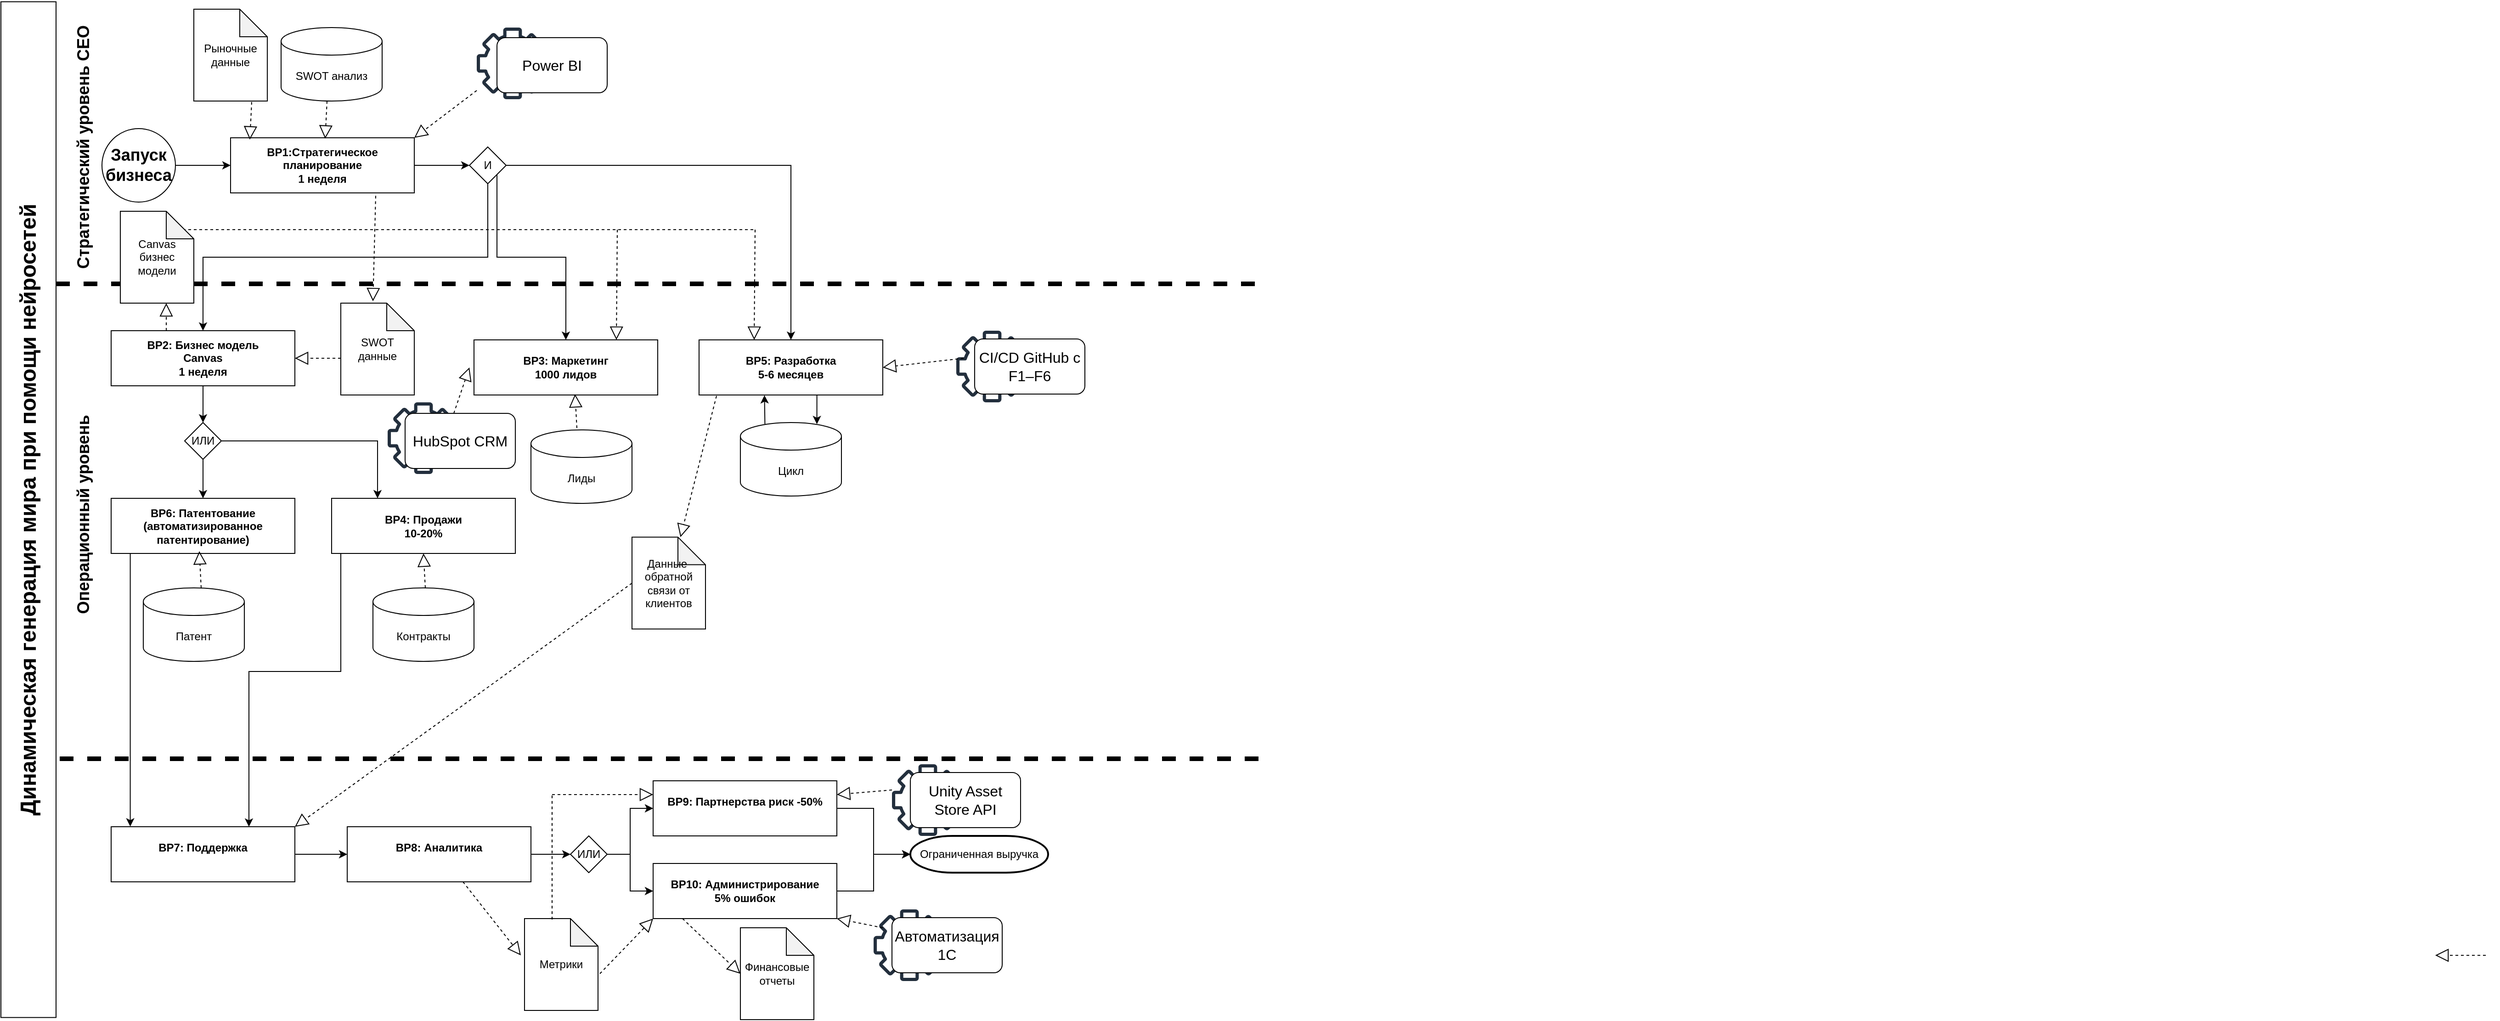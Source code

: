 <mxfile version="28.1.2">
  <diagram name="Страница — 1" id="Oh3ndWDYXaAiMdVUiXJQ">
    <mxGraphModel dx="1737" dy="1100" grid="1" gridSize="10" guides="1" tooltips="1" connect="1" arrows="1" fold="1" page="1" pageScale="1" pageWidth="827" pageHeight="1169" math="0" shadow="0">
      <root>
        <mxCell id="0" />
        <mxCell id="1" parent="0" />
        <mxCell id="Ap6drNKLF8KPqdpdFq5l-1" value="" style="endArrow=none;dashed=1;html=1;rounded=0;strokeWidth=5;" edge="1" parent="1">
          <mxGeometry width="50" height="50" relative="1" as="geometry">
            <mxPoint x="359.99" y="559" as="sourcePoint" />
            <mxPoint x="1679.99" y="559" as="targetPoint" />
          </mxGeometry>
        </mxCell>
        <mxCell id="Ap6drNKLF8KPqdpdFq5l-2" value="&lt;font style=&quot;font-size: 24px;&quot;&gt;&lt;b&gt;Динамическая генерация мира при помощи нейросетей&lt;/b&gt;&lt;/font&gt;" style="rounded=0;whiteSpace=wrap;html=1;rotation=-90;" vertex="1" parent="1">
          <mxGeometry x="-222.9" y="774.8" width="1105.8" height="60" as="geometry" />
        </mxCell>
        <mxCell id="Ap6drNKLF8KPqdpdFq5l-3" value="" style="endArrow=none;dashed=1;html=1;rounded=0;strokeWidth=5;" edge="1" parent="1">
          <mxGeometry width="50" height="50" relative="1" as="geometry">
            <mxPoint x="363.99" y="1076" as="sourcePoint" />
            <mxPoint x="1683.99" y="1076" as="targetPoint" />
          </mxGeometry>
        </mxCell>
        <mxCell id="Ap6drNKLF8KPqdpdFq5l-4" style="edgeStyle=orthogonalEdgeStyle;rounded=0;orthogonalLoop=1;jettySize=auto;html=1;exitX=1;exitY=0.5;exitDx=0;exitDy=0;entryX=0;entryY=0.5;entryDx=0;entryDy=0;" edge="1" parent="1" source="Ap6drNKLF8KPqdpdFq5l-5" target="Ap6drNKLF8KPqdpdFq5l-7">
          <mxGeometry relative="1" as="geometry" />
        </mxCell>
        <mxCell id="Ap6drNKLF8KPqdpdFq5l-5" value="&lt;font style=&quot;font-size: 18px;&quot;&gt;&lt;b&gt;Запуск бизнеса&lt;/b&gt;&lt;/font&gt;" style="ellipse;whiteSpace=wrap;html=1;aspect=fixed;" vertex="1" parent="1">
          <mxGeometry x="409.99" y="390" width="80" height="80" as="geometry" />
        </mxCell>
        <mxCell id="Ap6drNKLF8KPqdpdFq5l-6" style="edgeStyle=orthogonalEdgeStyle;rounded=0;orthogonalLoop=1;jettySize=auto;html=1;exitX=1;exitY=0.5;exitDx=0;exitDy=0;entryX=0;entryY=0.5;entryDx=0;entryDy=0;" edge="1" parent="1" source="Ap6drNKLF8KPqdpdFq5l-7" target="Ap6drNKLF8KPqdpdFq5l-11">
          <mxGeometry relative="1" as="geometry" />
        </mxCell>
        <mxCell id="Ap6drNKLF8KPqdpdFq5l-7" value="&lt;b&gt;BP1:Стратегическое планирование&lt;/b&gt;&lt;div&gt;&lt;b&gt;1 неделя&lt;/b&gt;&lt;/div&gt;" style="rounded=0;whiteSpace=wrap;html=1;" vertex="1" parent="1">
          <mxGeometry x="549.99" y="400" width="200" height="60" as="geometry" />
        </mxCell>
        <mxCell id="Ap6drNKLF8KPqdpdFq5l-8" style="edgeStyle=orthogonalEdgeStyle;rounded=0;orthogonalLoop=1;jettySize=auto;html=1;exitX=0.5;exitY=1;exitDx=0;exitDy=0;entryX=0.5;entryY=0;entryDx=0;entryDy=0;" edge="1" parent="1" source="Ap6drNKLF8KPqdpdFq5l-11" target="Ap6drNKLF8KPqdpdFq5l-15">
          <mxGeometry relative="1" as="geometry" />
        </mxCell>
        <mxCell id="Ap6drNKLF8KPqdpdFq5l-9" style="edgeStyle=orthogonalEdgeStyle;rounded=0;orthogonalLoop=1;jettySize=auto;html=1;exitX=1;exitY=0.5;exitDx=0;exitDy=0;" edge="1" parent="1" source="Ap6drNKLF8KPqdpdFq5l-11" target="Ap6drNKLF8KPqdpdFq5l-27">
          <mxGeometry relative="1" as="geometry" />
        </mxCell>
        <mxCell id="Ap6drNKLF8KPqdpdFq5l-10" style="edgeStyle=orthogonalEdgeStyle;rounded=0;orthogonalLoop=1;jettySize=auto;html=1;exitX=1;exitY=1;exitDx=0;exitDy=0;entryX=0.5;entryY=0;entryDx=0;entryDy=0;" edge="1" parent="1" source="Ap6drNKLF8KPqdpdFq5l-11" target="Ap6drNKLF8KPqdpdFq5l-29">
          <mxGeometry relative="1" as="geometry">
            <Array as="points">
              <mxPoint x="839.99" y="530" />
              <mxPoint x="914.99" y="530" />
            </Array>
          </mxGeometry>
        </mxCell>
        <mxCell id="Ap6drNKLF8KPqdpdFq5l-11" value="И" style="rhombus;whiteSpace=wrap;html=1;" vertex="1" parent="1">
          <mxGeometry x="809.99" y="410" width="40" height="40" as="geometry" />
        </mxCell>
        <mxCell id="Ap6drNKLF8KPqdpdFq5l-12" value="SWOT анализ" style="shape=cylinder3;whiteSpace=wrap;html=1;boundedLbl=1;backgroundOutline=1;size=15;" vertex="1" parent="1">
          <mxGeometry x="604.99" y="280" width="110" height="80" as="geometry" />
        </mxCell>
        <mxCell id="Ap6drNKLF8KPqdpdFq5l-13" value="" style="endArrow=block;dashed=1;endFill=0;endSize=12;html=1;rounded=0;" edge="1" parent="1">
          <mxGeometry width="160" relative="1" as="geometry">
            <mxPoint x="654.99" y="360" as="sourcePoint" />
            <mxPoint x="652.99" y="401" as="targetPoint" />
          </mxGeometry>
        </mxCell>
        <mxCell id="Ap6drNKLF8KPqdpdFq5l-14" style="edgeStyle=orthogonalEdgeStyle;rounded=0;orthogonalLoop=1;jettySize=auto;html=1;exitX=0.5;exitY=1;exitDx=0;exitDy=0;entryX=0.5;entryY=0;entryDx=0;entryDy=0;" edge="1" parent="1" source="Ap6drNKLF8KPqdpdFq5l-15" target="Ap6drNKLF8KPqdpdFq5l-18">
          <mxGeometry relative="1" as="geometry" />
        </mxCell>
        <mxCell id="Ap6drNKLF8KPqdpdFq5l-15" value="&lt;b&gt;BP2: Бизнес модель&lt;/b&gt;&lt;div&gt;&lt;b&gt;Canvas&lt;/b&gt;&lt;/div&gt;&lt;div&gt;&lt;b&gt;1 неделя&lt;/b&gt;&lt;/div&gt;" style="rounded=0;whiteSpace=wrap;html=1;" vertex="1" parent="1">
          <mxGeometry x="419.99" y="610" width="200" height="60" as="geometry" />
        </mxCell>
        <mxCell id="Ap6drNKLF8KPqdpdFq5l-16" style="edgeStyle=orthogonalEdgeStyle;rounded=0;orthogonalLoop=1;jettySize=auto;html=1;exitX=0.5;exitY=1;exitDx=0;exitDy=0;entryX=0.5;entryY=0;entryDx=0;entryDy=0;" edge="1" parent="1" source="Ap6drNKLF8KPqdpdFq5l-18" target="Ap6drNKLF8KPqdpdFq5l-19">
          <mxGeometry relative="1" as="geometry" />
        </mxCell>
        <mxCell id="Ap6drNKLF8KPqdpdFq5l-17" style="edgeStyle=orthogonalEdgeStyle;rounded=0;orthogonalLoop=1;jettySize=auto;html=1;exitX=1;exitY=0.5;exitDx=0;exitDy=0;entryX=0.25;entryY=0;entryDx=0;entryDy=0;" edge="1" parent="1" source="Ap6drNKLF8KPqdpdFq5l-18" target="Ap6drNKLF8KPqdpdFq5l-21">
          <mxGeometry relative="1" as="geometry" />
        </mxCell>
        <mxCell id="Ap6drNKLF8KPqdpdFq5l-18" value="ИЛИ" style="rhombus;whiteSpace=wrap;html=1;" vertex="1" parent="1">
          <mxGeometry x="499.99" y="710" width="40" height="40" as="geometry" />
        </mxCell>
        <mxCell id="Ap6drNKLF8KPqdpdFq5l-19" value="&lt;b&gt;BP6: Патентование&lt;/b&gt;&lt;div&gt;&lt;b&gt;(автоматизированное патентирование)&lt;/b&gt;&lt;/div&gt;" style="rounded=0;whiteSpace=wrap;html=1;" vertex="1" parent="1">
          <mxGeometry x="419.99" y="792.5" width="200" height="60" as="geometry" />
        </mxCell>
        <mxCell id="Ap6drNKLF8KPqdpdFq5l-20" style="edgeStyle=orthogonalEdgeStyle;rounded=0;orthogonalLoop=1;jettySize=auto;html=1;exitX=0.25;exitY=1;exitDx=0;exitDy=0;entryX=0.75;entryY=0;entryDx=0;entryDy=0;" edge="1" parent="1" source="Ap6drNKLF8KPqdpdFq5l-21" target="Ap6drNKLF8KPqdpdFq5l-35">
          <mxGeometry relative="1" as="geometry">
            <Array as="points">
              <mxPoint x="669.99" y="853" />
              <mxPoint x="669.99" y="981" />
              <mxPoint x="569.99" y="981" />
            </Array>
          </mxGeometry>
        </mxCell>
        <mxCell id="Ap6drNKLF8KPqdpdFq5l-21" value="&lt;b&gt;BP4: Продажи&lt;/b&gt;&lt;div&gt;&lt;b&gt;10-20%&lt;/b&gt;&lt;/div&gt;" style="rounded=0;whiteSpace=wrap;html=1;" vertex="1" parent="1">
          <mxGeometry x="659.99" y="792.5" width="200" height="60" as="geometry" />
        </mxCell>
        <mxCell id="Ap6drNKLF8KPqdpdFq5l-22" value="Патент" style="shape=cylinder3;whiteSpace=wrap;html=1;boundedLbl=1;backgroundOutline=1;size=15;" vertex="1" parent="1">
          <mxGeometry x="454.99" y="890" width="110" height="80" as="geometry" />
        </mxCell>
        <mxCell id="Ap6drNKLF8KPqdpdFq5l-23" value="Контракты" style="shape=cylinder3;whiteSpace=wrap;html=1;boundedLbl=1;backgroundOutline=1;size=15;" vertex="1" parent="1">
          <mxGeometry x="704.99" y="890" width="110" height="80" as="geometry" />
        </mxCell>
        <mxCell id="Ap6drNKLF8KPqdpdFq5l-24" value="" style="endArrow=block;dashed=1;endFill=0;endSize=12;html=1;rounded=0;entryX=0.5;entryY=1;entryDx=0;entryDy=0;" edge="1" parent="1" target="Ap6drNKLF8KPqdpdFq5l-21">
          <mxGeometry width="160" relative="1" as="geometry">
            <mxPoint x="761.99" y="890" as="sourcePoint" />
            <mxPoint x="759.99" y="850" as="targetPoint" />
          </mxGeometry>
        </mxCell>
        <mxCell id="Ap6drNKLF8KPqdpdFq5l-25" value="" style="endArrow=block;dashed=1;endFill=0;endSize=12;html=1;rounded=0;" edge="1" parent="1">
          <mxGeometry width="160" relative="1" as="geometry">
            <mxPoint x="517.99" y="890" as="sourcePoint" />
            <mxPoint x="515.99" y="850" as="targetPoint" />
          </mxGeometry>
        </mxCell>
        <mxCell id="Ap6drNKLF8KPqdpdFq5l-26" style="edgeStyle=orthogonalEdgeStyle;rounded=0;orthogonalLoop=1;jettySize=auto;html=1;exitX=0.75;exitY=1;exitDx=0;exitDy=0;entryX=1;entryY=0;entryDx=0;entryDy=0;" edge="1" parent="1" source="Ap6drNKLF8KPqdpdFq5l-27">
          <mxGeometry relative="1" as="geometry">
            <mxPoint x="1188.274" y="711.716" as="targetPoint" />
          </mxGeometry>
        </mxCell>
        <mxCell id="Ap6drNKLF8KPqdpdFq5l-27" value="&lt;b&gt;BP5: Разработка&lt;br&gt;5-6 месяцев&lt;/b&gt;" style="rounded=0;whiteSpace=wrap;html=1;" vertex="1" parent="1">
          <mxGeometry x="1059.99" y="620" width="200" height="60" as="geometry" />
        </mxCell>
        <mxCell id="Ap6drNKLF8KPqdpdFq5l-28" style="edgeStyle=orthogonalEdgeStyle;rounded=0;orthogonalLoop=1;jettySize=auto;html=1;exitX=0;exitY=0;exitDx=0;exitDy=0;entryX=0.356;entryY=1.004;entryDx=0;entryDy=0;entryPerimeter=0;" edge="1" parent="1" target="Ap6drNKLF8KPqdpdFq5l-27">
          <mxGeometry relative="1" as="geometry">
            <mxPoint x="1131.706" y="711.716" as="sourcePoint" />
          </mxGeometry>
        </mxCell>
        <mxCell id="Ap6drNKLF8KPqdpdFq5l-29" value="&lt;b&gt;BP3: Маркетинг&lt;br&gt;1000 лидов&lt;/b&gt;" style="rounded=0;whiteSpace=wrap;html=1;" vertex="1" parent="1">
          <mxGeometry x="814.99" y="620" width="200" height="60" as="geometry" />
        </mxCell>
        <mxCell id="Ap6drNKLF8KPqdpdFq5l-30" value="Лиды" style="shape=cylinder3;whiteSpace=wrap;html=1;boundedLbl=1;backgroundOutline=1;size=15;" vertex="1" parent="1">
          <mxGeometry x="876.99" y="718" width="110" height="80" as="geometry" />
        </mxCell>
        <mxCell id="Ap6drNKLF8KPqdpdFq5l-31" value="" style="endArrow=block;dashed=1;endFill=0;endSize=12;html=1;rounded=0;entryX=0.5;entryY=1;entryDx=0;entryDy=0;" edge="1" parent="1">
          <mxGeometry width="160" relative="1" as="geometry">
            <mxPoint x="926.99" y="716" as="sourcePoint" />
            <mxPoint x="924.99" y="679" as="targetPoint" />
          </mxGeometry>
        </mxCell>
        <mxCell id="Ap6drNKLF8KPqdpdFq5l-32" value="&lt;b&gt;&lt;font style=&quot;font-size: 18px;&quot;&gt;Стратегический уровень CEO&lt;/font&gt;&lt;/b&gt;" style="text;html=1;align=center;verticalAlign=middle;whiteSpace=wrap;rounded=0;rotation=-90;" vertex="1" parent="1">
          <mxGeometry x="229.99" y="380" width="320" height="60" as="geometry" />
        </mxCell>
        <mxCell id="Ap6drNKLF8KPqdpdFq5l-33" value="&lt;font style=&quot;font-size: 18px;&quot;&gt;&lt;b&gt;Операционный уровень&lt;/b&gt;&lt;/font&gt;" style="text;html=1;align=center;verticalAlign=middle;whiteSpace=wrap;rounded=0;rotation=-90;" vertex="1" parent="1">
          <mxGeometry x="149.99" y="780" width="480" height="60" as="geometry" />
        </mxCell>
        <mxCell id="Ap6drNKLF8KPqdpdFq5l-34" style="edgeStyle=orthogonalEdgeStyle;rounded=0;orthogonalLoop=1;jettySize=auto;html=1;exitX=1;exitY=0.5;exitDx=0;exitDy=0;entryX=0;entryY=0.5;entryDx=0;entryDy=0;" edge="1" parent="1" source="Ap6drNKLF8KPqdpdFq5l-35" target="Ap6drNKLF8KPqdpdFq5l-37">
          <mxGeometry relative="1" as="geometry" />
        </mxCell>
        <mxCell id="Ap6drNKLF8KPqdpdFq5l-35" value="&lt;b&gt;BP7: Поддержка&lt;/b&gt;&lt;div&gt;&lt;br&gt;&lt;/div&gt;" style="rounded=0;whiteSpace=wrap;html=1;" vertex="1" parent="1">
          <mxGeometry x="419.99" y="1150" width="200" height="60" as="geometry" />
        </mxCell>
        <mxCell id="Ap6drNKLF8KPqdpdFq5l-36" style="edgeStyle=orthogonalEdgeStyle;rounded=0;orthogonalLoop=1;jettySize=auto;html=1;exitX=1;exitY=0.5;exitDx=0;exitDy=0;entryX=0;entryY=0.5;entryDx=0;entryDy=0;" edge="1" parent="1" source="Ap6drNKLF8KPqdpdFq5l-37" target="Ap6drNKLF8KPqdpdFq5l-41">
          <mxGeometry relative="1" as="geometry" />
        </mxCell>
        <mxCell id="Ap6drNKLF8KPqdpdFq5l-37" value="&lt;b&gt;BP8: Аналитика&lt;/b&gt;&lt;div&gt;&lt;br&gt;&lt;/div&gt;" style="rounded=0;whiteSpace=wrap;html=1;" vertex="1" parent="1">
          <mxGeometry x="676.99" y="1150" width="200" height="60" as="geometry" />
        </mxCell>
        <mxCell id="Ap6drNKLF8KPqdpdFq5l-38" style="edgeStyle=orthogonalEdgeStyle;rounded=0;orthogonalLoop=1;jettySize=auto;html=1;exitX=0;exitY=1;exitDx=0;exitDy=0;entryX=0.104;entryY=-0.004;entryDx=0;entryDy=0;entryPerimeter=0;" edge="1" parent="1" source="Ap6drNKLF8KPqdpdFq5l-19" target="Ap6drNKLF8KPqdpdFq5l-35">
          <mxGeometry relative="1" as="geometry">
            <Array as="points">
              <mxPoint x="440.99" y="853" />
            </Array>
          </mxGeometry>
        </mxCell>
        <mxCell id="Ap6drNKLF8KPqdpdFq5l-39" style="edgeStyle=orthogonalEdgeStyle;rounded=0;orthogonalLoop=1;jettySize=auto;html=1;exitX=1;exitY=0.5;exitDx=0;exitDy=0;entryX=0;entryY=0.5;entryDx=0;entryDy=0;" edge="1" parent="1" source="Ap6drNKLF8KPqdpdFq5l-41" target="Ap6drNKLF8KPqdpdFq5l-42">
          <mxGeometry relative="1" as="geometry" />
        </mxCell>
        <mxCell id="Ap6drNKLF8KPqdpdFq5l-40" style="edgeStyle=orthogonalEdgeStyle;rounded=0;orthogonalLoop=1;jettySize=auto;html=1;exitX=1;exitY=0.5;exitDx=0;exitDy=0;entryX=0;entryY=0.5;entryDx=0;entryDy=0;" edge="1" parent="1" source="Ap6drNKLF8KPqdpdFq5l-41" target="Ap6drNKLF8KPqdpdFq5l-43">
          <mxGeometry relative="1" as="geometry" />
        </mxCell>
        <mxCell id="Ap6drNKLF8KPqdpdFq5l-41" value="ИЛИ" style="rhombus;whiteSpace=wrap;html=1;" vertex="1" parent="1">
          <mxGeometry x="919.99" y="1160" width="40" height="40" as="geometry" />
        </mxCell>
        <mxCell id="Ap6drNKLF8KPqdpdFq5l-42" value="&lt;b&gt;&lt;font style=&quot;font-size: 12px;&quot;&gt;BP9: Партнерства риск -50%&lt;/font&gt;&lt;/b&gt;&lt;div&gt;&lt;div style=&quot;background-color: transparent; font-family: sans-serif;&quot;&gt;&lt;br&gt;&lt;/div&gt;&lt;/div&gt;" style="rounded=0;whiteSpace=wrap;html=1;align=center;" vertex="1" parent="1">
          <mxGeometry x="1009.99" y="1100" width="200" height="60" as="geometry" />
        </mxCell>
        <mxCell id="Ap6drNKLF8KPqdpdFq5l-43" value="&lt;b&gt;BP10: Администрирование&lt;/b&gt;&lt;div&gt;&lt;b&gt;5% ошибок&lt;/b&gt;&lt;/div&gt;" style="rounded=0;whiteSpace=wrap;html=1;" vertex="1" parent="1">
          <mxGeometry x="1009.99" y="1190" width="200" height="60" as="geometry" />
        </mxCell>
        <mxCell id="Ap6drNKLF8KPqdpdFq5l-44" value="Ограниченная выручка" style="strokeWidth=2;html=1;shape=mxgraph.flowchart.terminator;whiteSpace=wrap;" vertex="1" parent="1">
          <mxGeometry x="1289.99" y="1160" width="150" height="40" as="geometry" />
        </mxCell>
        <mxCell id="Ap6drNKLF8KPqdpdFq5l-45" style="edgeStyle=orthogonalEdgeStyle;rounded=0;orthogonalLoop=1;jettySize=auto;html=1;exitX=1;exitY=0.5;exitDx=0;exitDy=0;entryX=0;entryY=0.5;entryDx=0;entryDy=0;entryPerimeter=0;" edge="1" parent="1" source="Ap6drNKLF8KPqdpdFq5l-43" target="Ap6drNKLF8KPqdpdFq5l-44">
          <mxGeometry relative="1" as="geometry" />
        </mxCell>
        <mxCell id="Ap6drNKLF8KPqdpdFq5l-46" style="edgeStyle=orthogonalEdgeStyle;rounded=0;orthogonalLoop=1;jettySize=auto;html=1;exitX=1;exitY=0.5;exitDx=0;exitDy=0;entryX=0;entryY=0.5;entryDx=0;entryDy=0;entryPerimeter=0;" edge="1" parent="1" source="Ap6drNKLF8KPqdpdFq5l-42" target="Ap6drNKLF8KPqdpdFq5l-44">
          <mxGeometry relative="1" as="geometry" />
        </mxCell>
        <mxCell id="Ap6drNKLF8KPqdpdFq5l-47" value="Цикл" style="shape=cylinder3;whiteSpace=wrap;html=1;boundedLbl=1;backgroundOutline=1;size=15;" vertex="1" parent="1">
          <mxGeometry x="1104.99" y="710" width="110" height="80" as="geometry" />
        </mxCell>
        <mxCell id="Ap6drNKLF8KPqdpdFq5l-48" value="Рыночные&lt;div&gt;данные&lt;/div&gt;" style="shape=note;whiteSpace=wrap;html=1;backgroundOutline=1;darkOpacity=0.05;" vertex="1" parent="1">
          <mxGeometry x="509.99" y="260" width="80" height="100" as="geometry" />
        </mxCell>
        <mxCell id="Ap6drNKLF8KPqdpdFq5l-49" value="" style="endArrow=block;dashed=1;endFill=0;endSize=12;html=1;rounded=0;" edge="1" parent="1">
          <mxGeometry width="160" relative="1" as="geometry">
            <mxPoint x="572.99" y="361" as="sourcePoint" />
            <mxPoint x="570.99" y="402" as="targetPoint" />
          </mxGeometry>
        </mxCell>
        <mxCell id="Ap6drNKLF8KPqdpdFq5l-50" value="SWOT&lt;br&gt;&lt;div&gt;данные&lt;/div&gt;" style="shape=note;whiteSpace=wrap;html=1;backgroundOutline=1;darkOpacity=0.05;" vertex="1" parent="1">
          <mxGeometry x="669.99" y="580" width="80" height="100" as="geometry" />
        </mxCell>
        <mxCell id="Ap6drNKLF8KPqdpdFq5l-51" value="" style="endArrow=block;dashed=1;endFill=0;endSize=12;html=1;rounded=0;exitX=0.79;exitY=1.085;exitDx=0;exitDy=0;exitPerimeter=0;" edge="1" parent="1">
          <mxGeometry width="160" relative="1" as="geometry">
            <mxPoint x="707.99" y="463.1" as="sourcePoint" />
            <mxPoint x="704.99" y="578" as="targetPoint" />
          </mxGeometry>
        </mxCell>
        <mxCell id="Ap6drNKLF8KPqdpdFq5l-52" value="" style="endArrow=block;dashed=1;endFill=0;endSize=12;html=1;rounded=0;entryX=1;entryY=0.5;entryDx=0;entryDy=0;" edge="1" parent="1" target="Ap6drNKLF8KPqdpdFq5l-15">
          <mxGeometry width="160" relative="1" as="geometry">
            <mxPoint x="669.99" y="640" as="sourcePoint" />
            <mxPoint x="648.99" y="651" as="targetPoint" />
          </mxGeometry>
        </mxCell>
        <mxCell id="Ap6drNKLF8KPqdpdFq5l-53" value="" style="endArrow=block;dashed=1;endFill=0;endSize=12;html=1;rounded=0;exitX=0.3;exitY=0;exitDx=0;exitDy=0;exitPerimeter=0;" edge="1" parent="1" source="Ap6drNKLF8KPqdpdFq5l-15">
          <mxGeometry width="160" relative="1" as="geometry">
            <mxPoint x="466.99" y="470" as="sourcePoint" />
            <mxPoint x="479.99" y="580" as="targetPoint" />
          </mxGeometry>
        </mxCell>
        <mxCell id="Ap6drNKLF8KPqdpdFq5l-54" value="" style="endArrow=none;dashed=1;html=1;rounded=0;" edge="1" parent="1">
          <mxGeometry width="50" height="50" relative="1" as="geometry">
            <mxPoint x="479.99" y="500" as="sourcePoint" />
            <mxPoint x="1119.99" y="500" as="targetPoint" />
          </mxGeometry>
        </mxCell>
        <mxCell id="Ap6drNKLF8KPqdpdFq5l-55" value="Canvas бизнес&lt;div&gt;модели&lt;/div&gt;" style="shape=note;whiteSpace=wrap;html=1;backgroundOutline=1;darkOpacity=0.05;" vertex="1" parent="1">
          <mxGeometry x="429.99" y="480" width="80" height="100" as="geometry" />
        </mxCell>
        <mxCell id="Ap6drNKLF8KPqdpdFq5l-56" value="" style="endArrow=block;dashed=1;endFill=0;endSize=12;html=1;rounded=0;entryX=0.3;entryY=0;entryDx=0;entryDy=0;entryPerimeter=0;" edge="1" parent="1" target="Ap6drNKLF8KPqdpdFq5l-27">
          <mxGeometry width="160" relative="1" as="geometry">
            <mxPoint x="1120.99" y="500" as="sourcePoint" />
            <mxPoint x="1118.99" y="541" as="targetPoint" />
          </mxGeometry>
        </mxCell>
        <mxCell id="Ap6drNKLF8KPqdpdFq5l-57" value="" style="endArrow=block;dashed=1;endFill=0;endSize=12;html=1;rounded=0;entryX=0.3;entryY=0;entryDx=0;entryDy=0;entryPerimeter=0;" edge="1" parent="1">
          <mxGeometry width="160" relative="1" as="geometry">
            <mxPoint x="970.99" y="500" as="sourcePoint" />
            <mxPoint x="969.99" y="620" as="targetPoint" />
          </mxGeometry>
        </mxCell>
        <mxCell id="Ap6drNKLF8KPqdpdFq5l-58" value="Метрики" style="shape=note;whiteSpace=wrap;html=1;backgroundOutline=1;darkOpacity=0.05;" vertex="1" parent="1">
          <mxGeometry x="869.99" y="1250" width="80" height="100" as="geometry" />
        </mxCell>
        <mxCell id="Ap6drNKLF8KPqdpdFq5l-59" value="" style="endArrow=block;dashed=1;endFill=0;endSize=12;html=1;rounded=0;exitX=0.79;exitY=1.085;exitDx=0;exitDy=0;exitPerimeter=0;entryX=-0.05;entryY=0.4;entryDx=0;entryDy=0;entryPerimeter=0;" edge="1" parent="1" target="Ap6drNKLF8KPqdpdFq5l-58">
          <mxGeometry width="160" relative="1" as="geometry">
            <mxPoint x="802.99" y="1210" as="sourcePoint" />
            <mxPoint x="799.99" y="1324.9" as="targetPoint" />
          </mxGeometry>
        </mxCell>
        <mxCell id="Ap6drNKLF8KPqdpdFq5l-60" value="" style="endArrow=block;dashed=1;endFill=0;endSize=12;html=1;rounded=0;exitX=0.79;exitY=1.085;exitDx=0;exitDy=0;exitPerimeter=0;entryX=0;entryY=1;entryDx=0;entryDy=0;" edge="1" parent="1" target="Ap6drNKLF8KPqdpdFq5l-43">
          <mxGeometry width="160" relative="1" as="geometry">
            <mxPoint x="951.99" y="1310" as="sourcePoint" />
            <mxPoint x="1014.99" y="1390" as="targetPoint" />
          </mxGeometry>
        </mxCell>
        <mxCell id="Ap6drNKLF8KPqdpdFq5l-61" value="" style="endArrow=block;dashed=1;endFill=0;endSize=12;html=1;rounded=0;entryX=0;entryY=0.25;entryDx=0;entryDy=0;" edge="1" parent="1" target="Ap6drNKLF8KPqdpdFq5l-42">
          <mxGeometry width="160" relative="1" as="geometry">
            <mxPoint x="899.99" y="1115" as="sourcePoint" />
            <mxPoint x="902.99" y="1150" as="targetPoint" />
          </mxGeometry>
        </mxCell>
        <mxCell id="Ap6drNKLF8KPqdpdFq5l-62" value="" style="endArrow=none;dashed=1;html=1;rounded=0;" edge="1" parent="1">
          <mxGeometry width="50" height="50" relative="1" as="geometry">
            <mxPoint x="899.99" y="1251" as="sourcePoint" />
            <mxPoint x="899.99" y="1116" as="targetPoint" />
          </mxGeometry>
        </mxCell>
        <mxCell id="Ap6drNKLF8KPqdpdFq5l-63" value="Финансовые отчеты" style="shape=note;whiteSpace=wrap;html=1;backgroundOutline=1;darkOpacity=0.05;" vertex="1" parent="1">
          <mxGeometry x="1104.99" y="1260" width="80" height="100" as="geometry" />
        </mxCell>
        <mxCell id="Ap6drNKLF8KPqdpdFq5l-64" value="" style="endArrow=block;dashed=1;endFill=0;endSize=12;html=1;rounded=0;exitX=0.79;exitY=1.085;exitDx=0;exitDy=0;exitPerimeter=0;entryX=0;entryY=0.5;entryDx=0;entryDy=0;entryPerimeter=0;" edge="1" parent="1" target="Ap6drNKLF8KPqdpdFq5l-63">
          <mxGeometry width="160" relative="1" as="geometry">
            <mxPoint x="1041.99" y="1250" as="sourcePoint" />
            <mxPoint x="1104.99" y="1330" as="targetPoint" />
          </mxGeometry>
        </mxCell>
        <mxCell id="Ap6drNKLF8KPqdpdFq5l-65" value="Данные&amp;nbsp; обратной связи от клиентов" style="shape=note;whiteSpace=wrap;html=1;backgroundOutline=1;darkOpacity=0.05;" vertex="1" parent="1">
          <mxGeometry x="986.99" y="834.8" width="80" height="100" as="geometry" />
        </mxCell>
        <mxCell id="Ap6drNKLF8KPqdpdFq5l-66" value="" style="endArrow=block;dashed=1;endFill=0;endSize=12;html=1;rounded=0;exitX=0.095;exitY=1.017;exitDx=0;exitDy=0;exitPerimeter=0;" edge="1" parent="1" source="Ap6drNKLF8KPqdpdFq5l-27" target="Ap6drNKLF8KPqdpdFq5l-65">
          <mxGeometry width="160" relative="1" as="geometry">
            <mxPoint x="1189.99" y="970" as="sourcePoint" />
            <mxPoint x="1247.99" y="910" as="targetPoint" />
          </mxGeometry>
        </mxCell>
        <mxCell id="Ap6drNKLF8KPqdpdFq5l-67" value="" style="endArrow=block;dashed=1;endFill=0;endSize=12;html=1;rounded=0;exitX=0;exitY=0.5;exitDx=0;exitDy=0;exitPerimeter=0;entryX=1;entryY=0;entryDx=0;entryDy=0;" edge="1" parent="1" source="Ap6drNKLF8KPqdpdFq5l-65" target="Ap6drNKLF8KPqdpdFq5l-35">
          <mxGeometry width="160" relative="1" as="geometry">
            <mxPoint x="986.99" y="870" as="sourcePoint" />
            <mxPoint x="947.99" y="1024" as="targetPoint" />
          </mxGeometry>
        </mxCell>
        <mxCell id="Ap6drNKLF8KPqdpdFq5l-68" value="" style="sketch=0;outlineConnect=0;fontColor=#232F3E;gradientColor=none;fillColor=#232F3D;strokeColor=none;dashed=0;verticalLabelPosition=bottom;verticalAlign=top;align=center;html=1;fontSize=12;fontStyle=0;aspect=fixed;pointerEvents=1;shape=mxgraph.aws4.gear;" vertex="1" parent="1">
          <mxGeometry x="817.99" y="280" width="78" height="78" as="geometry" />
        </mxCell>
        <mxCell id="Ap6drNKLF8KPqdpdFq5l-71" value="&lt;div style=&quot;font-size: medium; text-align: start; background-color: transparent; font-family: sans-serif;&quot;&gt;Power BI&lt;/div&gt;" style="rounded=1;whiteSpace=wrap;html=1;" vertex="1" parent="1">
          <mxGeometry x="840" y="291" width="120" height="60" as="geometry" />
        </mxCell>
        <mxCell id="Ap6drNKLF8KPqdpdFq5l-72" value="" style="endArrow=block;dashed=1;endFill=0;endSize=12;html=1;rounded=0;entryX=1;entryY=0;entryDx=0;entryDy=0;" edge="1" parent="1" source="Ap6drNKLF8KPqdpdFq5l-68" target="Ap6drNKLF8KPqdpdFq5l-7">
          <mxGeometry width="160" relative="1" as="geometry">
            <mxPoint x="782" y="380" as="sourcePoint" />
            <mxPoint x="780" y="421" as="targetPoint" />
          </mxGeometry>
        </mxCell>
        <mxCell id="Ap6drNKLF8KPqdpdFq5l-73" value="" style="sketch=0;outlineConnect=0;fontColor=#232F3E;gradientColor=none;fillColor=#232F3D;strokeColor=none;dashed=0;verticalLabelPosition=bottom;verticalAlign=top;align=center;html=1;fontSize=12;fontStyle=0;aspect=fixed;pointerEvents=1;shape=mxgraph.aws4.gear;" vertex="1" parent="1">
          <mxGeometry x="1340" y="610" width="78" height="78" as="geometry" />
        </mxCell>
        <mxCell id="Ap6drNKLF8KPqdpdFq5l-74" value="&lt;div style=&quot;font-size: medium; background-color: transparent; font-family: sans-serif;&quot;&gt;&lt;div style=&quot;background-color: transparent;&quot;&gt;CI/CD GitHub с F1–F6&lt;/div&gt;&lt;/div&gt;" style="rounded=1;whiteSpace=wrap;html=1;align=center;" vertex="1" parent="1">
          <mxGeometry x="1360" y="619" width="120" height="60" as="geometry" />
        </mxCell>
        <mxCell id="Ap6drNKLF8KPqdpdFq5l-75" value="" style="endArrow=block;dashed=1;endFill=0;endSize=12;html=1;rounded=0;entryX=1;entryY=1;entryDx=0;entryDy=0;" edge="1" parent="1">
          <mxGeometry width="160" relative="1" as="geometry">
            <mxPoint x="3005" y="1290" as="sourcePoint" />
            <mxPoint x="2950" y="1290" as="targetPoint" />
          </mxGeometry>
        </mxCell>
        <mxCell id="Ap6drNKLF8KPqdpdFq5l-76" value="" style="sketch=0;outlineConnect=0;fontColor=#232F3E;gradientColor=none;fillColor=#232F3D;strokeColor=none;dashed=0;verticalLabelPosition=bottom;verticalAlign=top;align=center;html=1;fontSize=12;fontStyle=0;aspect=fixed;pointerEvents=1;shape=mxgraph.aws4.gear;" vertex="1" parent="1">
          <mxGeometry x="720.99" y="688" width="78" height="78" as="geometry" />
        </mxCell>
        <mxCell id="Ap6drNKLF8KPqdpdFq5l-77" value="&lt;div style=&quot;font-size: medium; background-color: transparent; font-family: sans-serif;&quot;&gt;&lt;div style=&quot;background-color: transparent;&quot;&gt;&lt;div style=&quot;text-align: start; background-color: transparent;&quot;&gt;HubSpot CRM&lt;/div&gt;&lt;/div&gt;&lt;/div&gt;" style="rounded=1;whiteSpace=wrap;html=1;align=center;" vertex="1" parent="1">
          <mxGeometry x="739.99" y="700" width="120" height="60" as="geometry" />
        </mxCell>
        <mxCell id="Ap6drNKLF8KPqdpdFq5l-78" value="" style="endArrow=block;dashed=1;endFill=0;endSize=12;html=1;rounded=0;entryX=1;entryY=0.5;entryDx=0;entryDy=0;" edge="1" parent="1" target="Ap6drNKLF8KPqdpdFq5l-27">
          <mxGeometry width="160" relative="1" as="geometry">
            <mxPoint x="1348" y="640" as="sourcePoint" />
            <mxPoint x="1280" y="691" as="targetPoint" />
          </mxGeometry>
        </mxCell>
        <mxCell id="Ap6drNKLF8KPqdpdFq5l-80" value="" style="endArrow=block;dashed=1;endFill=0;endSize=12;html=1;rounded=0;" edge="1" parent="1">
          <mxGeometry width="160" relative="1" as="geometry">
            <mxPoint x="792.99" y="700" as="sourcePoint" />
            <mxPoint x="810" y="650" as="targetPoint" />
          </mxGeometry>
        </mxCell>
        <mxCell id="Ap6drNKLF8KPqdpdFq5l-83" value="" style="sketch=0;outlineConnect=0;fontColor=#232F3E;gradientColor=none;fillColor=#232F3D;strokeColor=none;dashed=0;verticalLabelPosition=bottom;verticalAlign=top;align=center;html=1;fontSize=12;fontStyle=0;aspect=fixed;pointerEvents=1;shape=mxgraph.aws4.gear;" vertex="1" parent="1">
          <mxGeometry x="1250" y="1240" width="78" height="78" as="geometry" />
        </mxCell>
        <mxCell id="Ap6drNKLF8KPqdpdFq5l-84" value="&lt;div style=&quot;font-size: medium; background-color: transparent; font-family: sans-serif;&quot;&gt;&lt;div style=&quot;background-color: transparent;&quot;&gt;Автоматизация 1С&lt;/div&gt;&lt;/div&gt;" style="rounded=1;whiteSpace=wrap;html=1;align=center;" vertex="1" parent="1">
          <mxGeometry x="1270" y="1249" width="120" height="60" as="geometry" />
        </mxCell>
        <mxCell id="Ap6drNKLF8KPqdpdFq5l-85" value="" style="endArrow=block;dashed=1;endFill=0;endSize=12;html=1;rounded=0;entryX=1;entryY=1;entryDx=0;entryDy=0;" edge="1" parent="1" target="Ap6drNKLF8KPqdpdFq5l-43">
          <mxGeometry width="160" relative="1" as="geometry">
            <mxPoint x="1259.99" y="1260" as="sourcePoint" />
            <mxPoint x="1171.99" y="1270" as="targetPoint" />
          </mxGeometry>
        </mxCell>
        <mxCell id="Ap6drNKLF8KPqdpdFq5l-87" value="" style="sketch=0;outlineConnect=0;fontColor=#232F3E;gradientColor=none;fillColor=#232F3D;strokeColor=none;dashed=0;verticalLabelPosition=bottom;verticalAlign=top;align=center;html=1;fontSize=12;fontStyle=0;aspect=fixed;pointerEvents=1;shape=mxgraph.aws4.gear;" vertex="1" parent="1">
          <mxGeometry x="1270" y="1082" width="78" height="78" as="geometry" />
        </mxCell>
        <mxCell id="Ap6drNKLF8KPqdpdFq5l-88" value="&lt;div style=&quot;font-size: medium; background-color: transparent; font-family: sans-serif;&quot;&gt;&lt;div style=&quot;background-color: transparent;&quot;&gt;&lt;div style=&quot;background-color: transparent;&quot;&gt;Unity Asset Store API&lt;/div&gt;&lt;/div&gt;&lt;/div&gt;" style="rounded=1;whiteSpace=wrap;html=1;align=center;" vertex="1" parent="1">
          <mxGeometry x="1289.99" y="1091" width="120" height="60" as="geometry" />
        </mxCell>
        <mxCell id="Ap6drNKLF8KPqdpdFq5l-89" value="" style="endArrow=block;dashed=1;endFill=0;endSize=12;html=1;rounded=0;entryX=1;entryY=0.25;entryDx=0;entryDy=0;" edge="1" parent="1" target="Ap6drNKLF8KPqdpdFq5l-42">
          <mxGeometry width="160" relative="1" as="geometry">
            <mxPoint x="1270" y="1110" as="sourcePoint" />
            <mxPoint x="1240" y="1100" as="targetPoint" />
          </mxGeometry>
        </mxCell>
      </root>
    </mxGraphModel>
  </diagram>
</mxfile>
